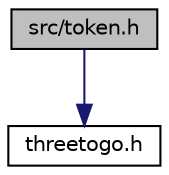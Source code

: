 digraph "src/token.h"
{
  edge [fontname="Helvetica",fontsize="10",labelfontname="Helvetica",labelfontsize="10"];
  node [fontname="Helvetica",fontsize="10",shape=record];
  Node0 [label="src/token.h",height=0.2,width=0.4,color="black", fillcolor="grey75", style="filled", fontcolor="black"];
  Node0 -> Node1 [color="midnightblue",fontsize="10",style="solid",fontname="Helvetica"];
  Node1 [label="threetogo.h",height=0.2,width=0.4,color="black", fillcolor="white", style="filled",URL="$threetogo_8h.html",tooltip="Contient les fonctions permettant de faire tourner le jeu. "];
}

